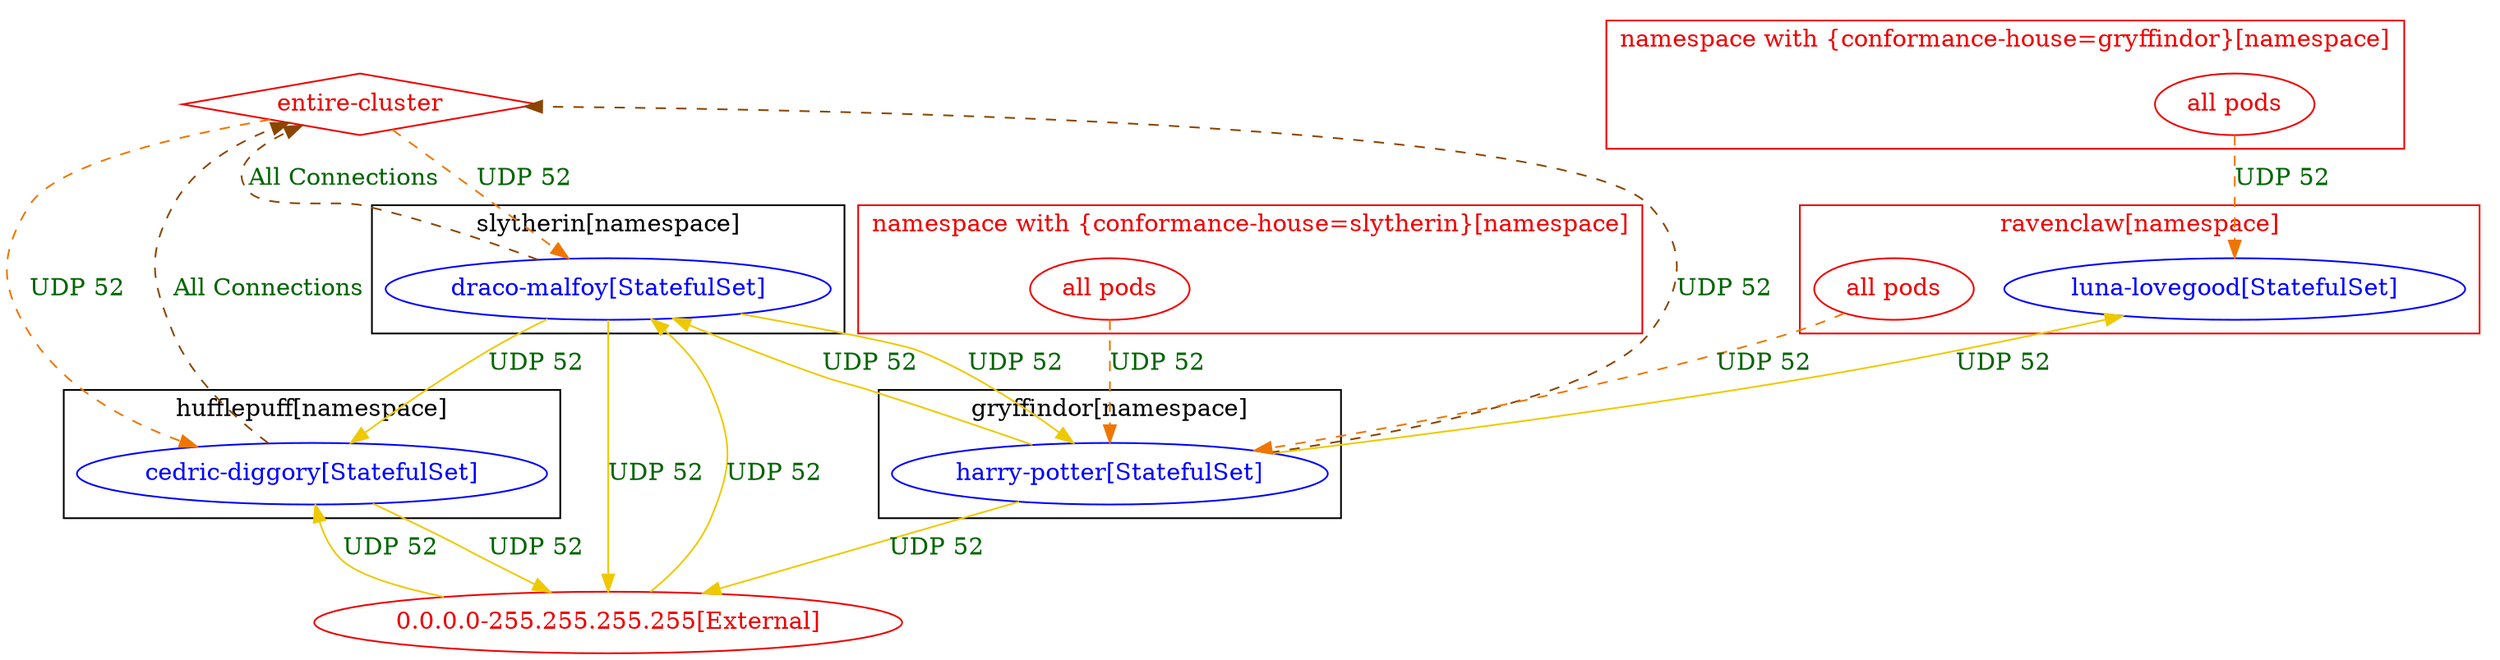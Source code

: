 digraph {
	subgraph "cluster_gryffindor[namespace]" {
		color="black"
		fontcolor="black"
		"gryffindor/harry-potter[StatefulSet]" [label="harry-potter[StatefulSet]" color="blue" fontcolor="blue"]
		label="gryffindor[namespace]"
	}
	subgraph "cluster_hufflepuff[namespace]" {
		color="black"
		fontcolor="black"
		"hufflepuff/cedric-diggory[StatefulSet]" [label="cedric-diggory[StatefulSet]" color="blue" fontcolor="blue"]
		label="hufflepuff[namespace]"
	}
	subgraph "cluster_ravenclaw[namespace]" {
		color="black"
		fontcolor="black"
		"ravenclaw/luna-lovegood[StatefulSet]" [label="luna-lovegood[StatefulSet]" color="blue" fontcolor="blue"]
		label="ravenclaw[namespace]"
	}
	subgraph "cluster_slytherin[namespace]" {
		color="black"
		fontcolor="black"
		"slytherin/draco-malfoy[StatefulSet]" [label="draco-malfoy[StatefulSet]" color="blue" fontcolor="blue"]
		label="slytherin[namespace]"
	}
	subgraph "cluster_namespace with {conformance_house=gryffindor}[namespace]" {
		color="red2"
		fontcolor="red2"
		"all pods_in_namespace with {conformance-house=gryffindor}" [label="all pods" color="red2" fontcolor="red2"]
		label="namespace with {conformance-house=gryffindor}[namespace]"
	}
	subgraph "cluster_namespace with {conformance_house=slytherin}[namespace]" {
		color="red2"
		fontcolor="red2"
		"all pods_in_namespace with {conformance-house=slytherin}" [label="all pods" color="red2" fontcolor="red2"]
		label="namespace with {conformance-house=slytherin}[namespace]"
	}
	subgraph "cluster_ravenclaw[namespace]" {
		color="red2"
		fontcolor="red2"
		"all pods_in_ravenclaw" [label="all pods" color="red2" fontcolor="red2"]
		label="ravenclaw[namespace]"
	}
	"0.0.0.0-255.255.255.255[External]" [label="0.0.0.0-255.255.255.255[External]" color="red2" fontcolor="red2"]
	"entire-cluster" [label="entire-cluster" color="red2" fontcolor="red2" shape=diamond]
	"0.0.0.0-255.255.255.255[External]" -> "hufflepuff/cedric-diggory[StatefulSet]" [label="UDP 52" color="gold2" fontcolor="darkgreen" weight=0.5]
	"0.0.0.0-255.255.255.255[External]" -> "slytherin/draco-malfoy[StatefulSet]" [label="UDP 52" color="gold2" fontcolor="darkgreen" weight=0.5]
	"all pods_in_namespace with {conformance-house=gryffindor}" -> "ravenclaw/luna-lovegood[StatefulSet]" [label="UDP 52" color="darkorange2" fontcolor="darkgreen" weight=1 style=dashed]
	"all pods_in_namespace with {conformance-house=slytherin}" -> "gryffindor/harry-potter[StatefulSet]" [label="UDP 52" color="darkorange2" fontcolor="darkgreen" weight=1 style=dashed]
	"all pods_in_ravenclaw" -> "gryffindor/harry-potter[StatefulSet]" [label="UDP 52" color="darkorange2" fontcolor="darkgreen" weight=1 style=dashed]
	"entire-cluster" -> "hufflepuff/cedric-diggory[StatefulSet]" [label="UDP 52" color="darkorange2" fontcolor="darkgreen" weight=1 style=dashed]
	"entire-cluster" -> "slytherin/draco-malfoy[StatefulSet]" [label="UDP 52" color="darkorange2" fontcolor="darkgreen" weight=1 style=dashed]
	"gryffindor/harry-potter[StatefulSet]" -> "0.0.0.0-255.255.255.255[External]" [label="UDP 52" color="gold2" fontcolor="darkgreen" weight=1]
	"gryffindor/harry-potter[StatefulSet]" -> "entire-cluster" [label="UDP 52" color="darkorange4" fontcolor="darkgreen" weight=0.5 style=dashed]
	"gryffindor/harry-potter[StatefulSet]" -> "ravenclaw/luna-lovegood[StatefulSet]" [label="UDP 52" color="gold2" fontcolor="darkgreen" weight=0.5]
	"gryffindor/harry-potter[StatefulSet]" -> "slytherin/draco-malfoy[StatefulSet]" [label="UDP 52" color="gold2" fontcolor="darkgreen" weight=0.5]
	"hufflepuff/cedric-diggory[StatefulSet]" -> "0.0.0.0-255.255.255.255[External]" [label="UDP 52" color="gold2" fontcolor="darkgreen" weight=1]
	"hufflepuff/cedric-diggory[StatefulSet]" -> "entire-cluster" [label="All Connections" color="darkorange4" fontcolor="darkgreen" weight=0.5 style=dashed]
	"slytherin/draco-malfoy[StatefulSet]" -> "0.0.0.0-255.255.255.255[External]" [label="UDP 52" color="gold2" fontcolor="darkgreen" weight=1]
	"slytherin/draco-malfoy[StatefulSet]" -> "entire-cluster" [label="All Connections" color="darkorange4" fontcolor="darkgreen" weight=0.5 style=dashed]
	"slytherin/draco-malfoy[StatefulSet]" -> "gryffindor/harry-potter[StatefulSet]" [label="UDP 52" color="gold2" fontcolor="darkgreen" weight=1]
	"slytherin/draco-malfoy[StatefulSet]" -> "hufflepuff/cedric-diggory[StatefulSet]" [label="UDP 52" color="gold2" fontcolor="darkgreen" weight=1]
}